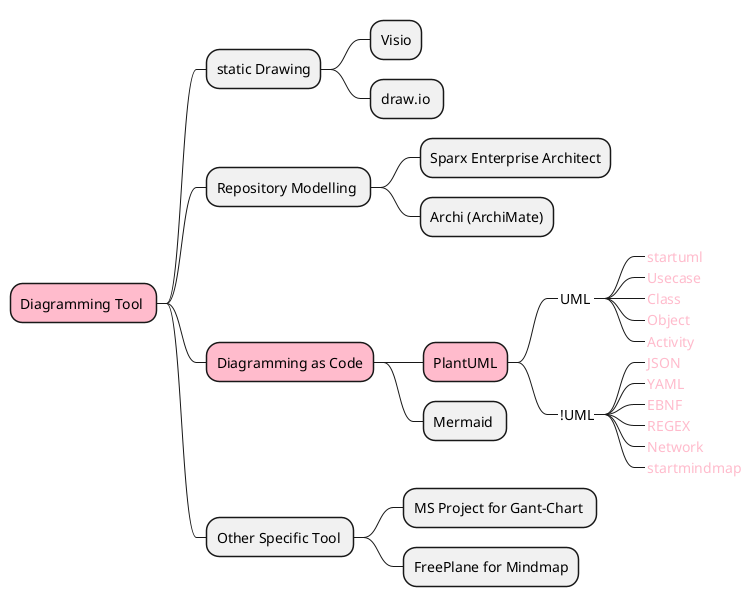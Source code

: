 
@startmindmap Diagramming-Tools
*[#FFBBCC] Diagramming Tool 
** static Drawing
*** Visio
*** draw.io 
** Repository Modelling 
*** Sparx Enterprise Architect
*** Archi (ArchiMate)
**[#FFBBCC] Diagramming as Code
***[#FFBBCC] PlantUML
****_  UML 
*****_ <color:#FFBBCC>startuml
*****_ <color:#FFBBCC>Usecase
*****_ <color:#FFBBCC>Class
*****_ <color:#FFBBCC>Object
*****_ <color:#FFBBCC>Activity
****_ !UML
*****_ <color:#FFBBCC>JSON
*****_ <color:#FFBBCC>YAML
*****_ <color:#FFBBCC>EBNF
*****_ <color:#FFBBCC>REGEX
*****_ <color:#FFBBCC>Network
*****_ <color:#FFBBCC>startmindmap
*** Mermaid 
** Other Specific Tool 
*** MS Project for Gant-Chart 
*** FreePlane for Mindmap
@endmindmap



@startmindmap Diagramming-Tools2
<style>
mindmapDiagram {
  .myStyle * {
    BackgroundColor lightgreen
  }
}
</style>

*[#FFBBCC] Diagramming Tool 
** static Drawing 
*** Visio
*** draw.io 
** Repository Modelling 
*** Sparx Enterprise Architect
*** Archi (ArchiMate)
** Diagramming as Code <<myStyle>>
*** <color:red> PlantUML 
****_ <color:red> UML 
****_ <color:red> !UML
*** Mermaid 
** Other Specific Tool 
*** MS Project for Gant-Chart 
*** FreePlane for Mindmap
@endmindmap


